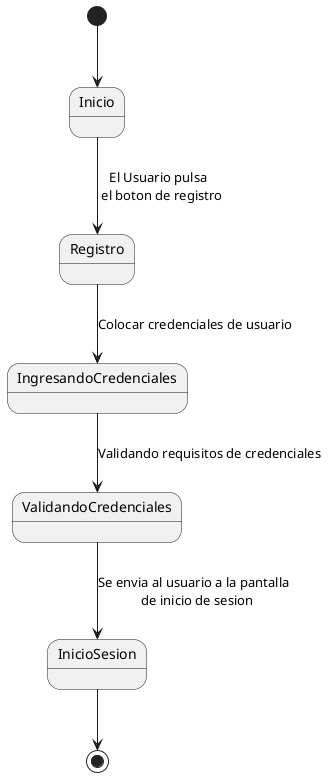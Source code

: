 @startuml Registrarse en el sistema
[*] --> Inicio
Inicio --> Registro : El Usuario pulsa \n el boton de registro
Registro --> IngresandoCredenciales : Colocar credenciales de usuario
IngresandoCredenciales --> ValidandoCredenciales : Validando requisitos de credenciales
ValidandoCredenciales --> InicioSesion : Se envia al usuario a la pantalla \n de inicio de sesion
InicioSesion --> [*]
@enduml
